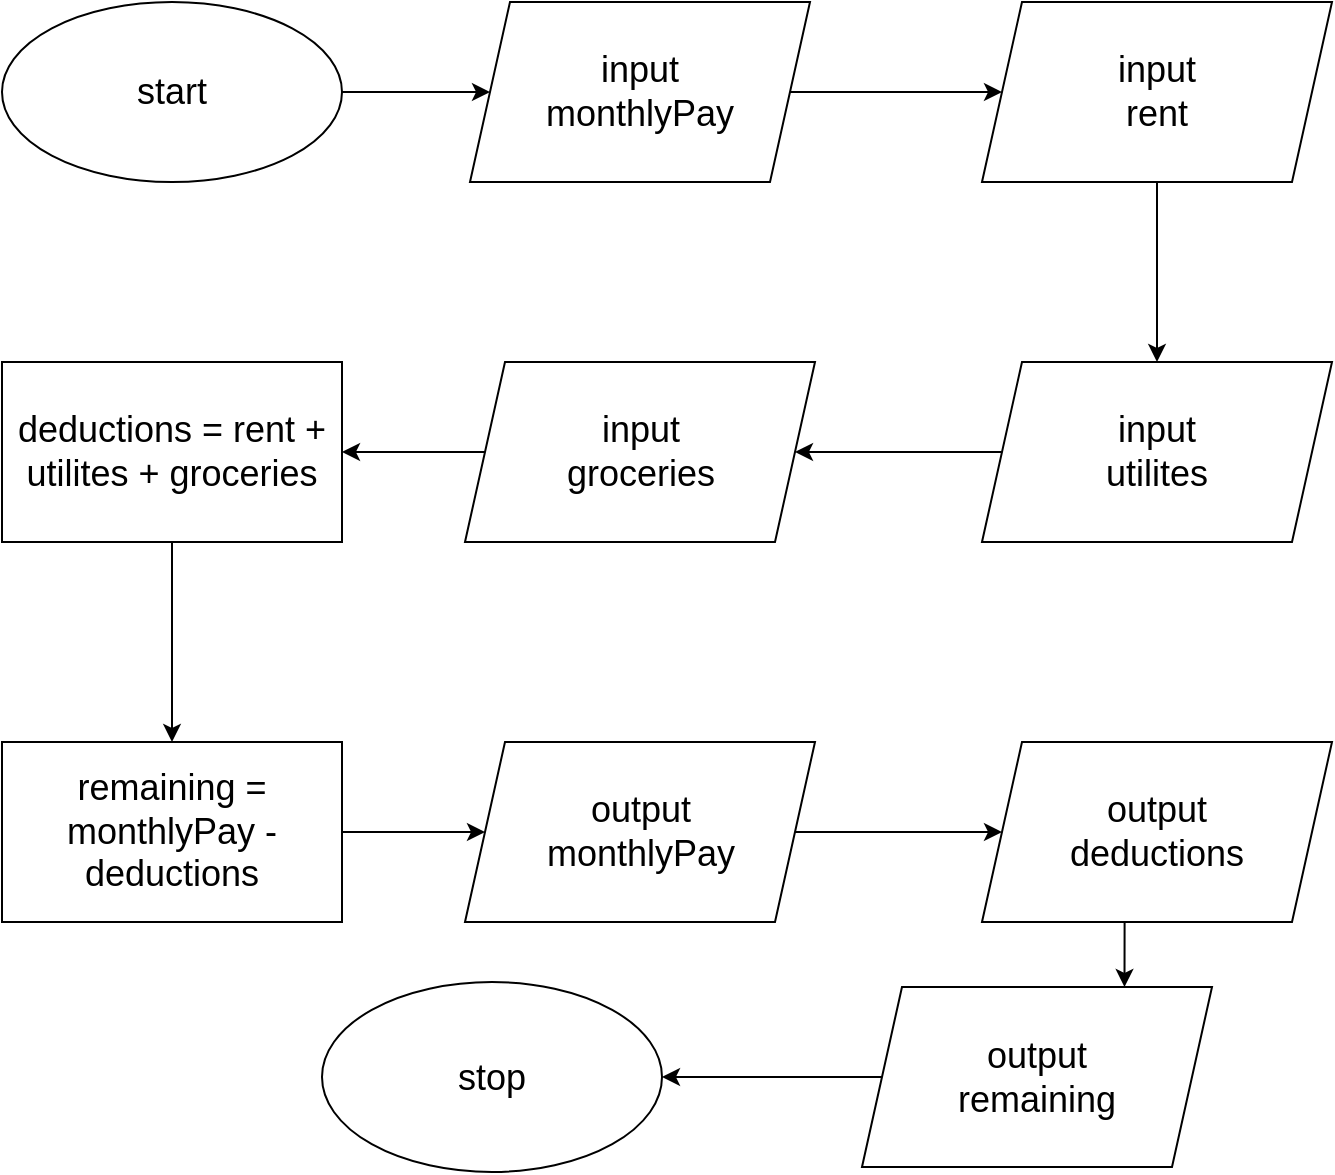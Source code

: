 <mxfile version="24.7.17">
  <diagram id="C5RBs43oDa-KdzZeNtuy" name="Page-1">
    <mxGraphModel dx="941" dy="644" grid="1" gridSize="10" guides="1" tooltips="1" connect="1" arrows="1" fold="1" page="1" pageScale="1" pageWidth="827" pageHeight="1169" math="0" shadow="0">
      <root>
        <mxCell id="WIyWlLk6GJQsqaUBKTNV-0" />
        <mxCell id="WIyWlLk6GJQsqaUBKTNV-1" parent="WIyWlLk6GJQsqaUBKTNV-0" />
        <mxCell id="tG1hGK9fX6ViWs7RZ0Ur-33" style="edgeStyle=orthogonalEdgeStyle;rounded=0;orthogonalLoop=1;jettySize=auto;html=1;exitX=0.5;exitY=1;exitDx=0;exitDy=0;entryX=0.5;entryY=0;entryDx=0;entryDy=0;" edge="1" parent="WIyWlLk6GJQsqaUBKTNV-1" source="tG1hGK9fX6ViWs7RZ0Ur-5" target="tG1hGK9fX6ViWs7RZ0Ur-24">
          <mxGeometry relative="1" as="geometry" />
        </mxCell>
        <mxCell id="tG1hGK9fX6ViWs7RZ0Ur-5" value="&lt;span style=&quot;font-size: 18px;&quot;&gt;deductions =&amp;nbsp;&lt;/span&gt;&lt;span style=&quot;font-size: 18px; background-color: initial;&quot;&gt;rent + utilites + groceries&lt;/span&gt;" style="rounded=0;whiteSpace=wrap;html=1;" vertex="1" parent="WIyWlLk6GJQsqaUBKTNV-1">
          <mxGeometry x="10" y="210" width="170" height="90" as="geometry" />
        </mxCell>
        <mxCell id="tG1hGK9fX6ViWs7RZ0Ur-28" style="edgeStyle=orthogonalEdgeStyle;rounded=0;orthogonalLoop=1;jettySize=auto;html=1;exitX=1;exitY=0.5;exitDx=0;exitDy=0;entryX=0;entryY=0.5;entryDx=0;entryDy=0;" edge="1" parent="WIyWlLk6GJQsqaUBKTNV-1" source="tG1hGK9fX6ViWs7RZ0Ur-7" target="tG1hGK9fX6ViWs7RZ0Ur-21">
          <mxGeometry relative="1" as="geometry" />
        </mxCell>
        <mxCell id="tG1hGK9fX6ViWs7RZ0Ur-7" value="&lt;font style=&quot;font-size: 18px;&quot;&gt;start&lt;/font&gt;" style="shape=ellipse;html=1;dashed=0;whiteSpace=wrap;perimeter=ellipsePerimeter;" vertex="1" parent="WIyWlLk6GJQsqaUBKTNV-1">
          <mxGeometry x="10" y="30" width="170" height="90" as="geometry" />
        </mxCell>
        <mxCell id="tG1hGK9fX6ViWs7RZ0Ur-8" value="&lt;font style=&quot;font-size: 18px;&quot;&gt;stop&lt;/font&gt;" style="shape=ellipse;html=1;dashed=0;whiteSpace=wrap;perimeter=ellipsePerimeter;" vertex="1" parent="WIyWlLk6GJQsqaUBKTNV-1">
          <mxGeometry x="170" y="520" width="170" height="95" as="geometry" />
        </mxCell>
        <mxCell id="tG1hGK9fX6ViWs7RZ0Ur-30" style="edgeStyle=orthogonalEdgeStyle;rounded=0;orthogonalLoop=1;jettySize=auto;html=1;exitX=0.5;exitY=1;exitDx=0;exitDy=0;entryX=0.5;entryY=0;entryDx=0;entryDy=0;" edge="1" parent="WIyWlLk6GJQsqaUBKTNV-1" source="tG1hGK9fX6ViWs7RZ0Ur-9" target="tG1hGK9fX6ViWs7RZ0Ur-22">
          <mxGeometry relative="1" as="geometry" />
        </mxCell>
        <mxCell id="tG1hGK9fX6ViWs7RZ0Ur-9" value="&lt;span style=&quot;font-size: 18px;&quot;&gt;input&lt;/span&gt;&lt;div&gt;&lt;span style=&quot;font-size: 18px;&quot;&gt;rent&lt;/span&gt;&lt;/div&gt;" style="shape=parallelogram;perimeter=parallelogramPerimeter;whiteSpace=wrap;html=1;fixedSize=1;" vertex="1" parent="WIyWlLk6GJQsqaUBKTNV-1">
          <mxGeometry x="500" y="30" width="175" height="90" as="geometry" />
        </mxCell>
        <mxCell id="tG1hGK9fX6ViWs7RZ0Ur-29" style="edgeStyle=orthogonalEdgeStyle;rounded=0;orthogonalLoop=1;jettySize=auto;html=1;exitX=1;exitY=0.5;exitDx=0;exitDy=0;entryX=0;entryY=0.5;entryDx=0;entryDy=0;" edge="1" parent="WIyWlLk6GJQsqaUBKTNV-1" source="tG1hGK9fX6ViWs7RZ0Ur-21" target="tG1hGK9fX6ViWs7RZ0Ur-9">
          <mxGeometry relative="1" as="geometry" />
        </mxCell>
        <mxCell id="tG1hGK9fX6ViWs7RZ0Ur-21" value="&lt;span style=&quot;font-size: 18px;&quot;&gt;input&lt;/span&gt;&lt;div&gt;&lt;span style=&quot;font-size: 18px;&quot;&gt;monthlyPay&lt;/span&gt;&lt;/div&gt;" style="shape=parallelogram;perimeter=parallelogramPerimeter;whiteSpace=wrap;html=1;fixedSize=1;" vertex="1" parent="WIyWlLk6GJQsqaUBKTNV-1">
          <mxGeometry x="244" y="30" width="170" height="90" as="geometry" />
        </mxCell>
        <mxCell id="tG1hGK9fX6ViWs7RZ0Ur-31" style="edgeStyle=orthogonalEdgeStyle;rounded=0;orthogonalLoop=1;jettySize=auto;html=1;exitX=0;exitY=0.5;exitDx=0;exitDy=0;entryX=1;entryY=0.5;entryDx=0;entryDy=0;" edge="1" parent="WIyWlLk6GJQsqaUBKTNV-1" source="tG1hGK9fX6ViWs7RZ0Ur-22" target="tG1hGK9fX6ViWs7RZ0Ur-23">
          <mxGeometry relative="1" as="geometry" />
        </mxCell>
        <mxCell id="tG1hGK9fX6ViWs7RZ0Ur-22" value="&lt;span style=&quot;font-size: 18px;&quot;&gt;input&lt;/span&gt;&lt;div&gt;&lt;span style=&quot;font-size: 18px;&quot;&gt;utilites&lt;/span&gt;&lt;/div&gt;" style="shape=parallelogram;perimeter=parallelogramPerimeter;whiteSpace=wrap;html=1;fixedSize=1;" vertex="1" parent="WIyWlLk6GJQsqaUBKTNV-1">
          <mxGeometry x="500" y="210" width="175" height="90" as="geometry" />
        </mxCell>
        <mxCell id="tG1hGK9fX6ViWs7RZ0Ur-32" style="edgeStyle=orthogonalEdgeStyle;rounded=0;orthogonalLoop=1;jettySize=auto;html=1;exitX=0;exitY=0.5;exitDx=0;exitDy=0;entryX=1;entryY=0.5;entryDx=0;entryDy=0;" edge="1" parent="WIyWlLk6GJQsqaUBKTNV-1" source="tG1hGK9fX6ViWs7RZ0Ur-23" target="tG1hGK9fX6ViWs7RZ0Ur-5">
          <mxGeometry relative="1" as="geometry" />
        </mxCell>
        <mxCell id="tG1hGK9fX6ViWs7RZ0Ur-23" value="&lt;span style=&quot;font-size: 18px;&quot;&gt;input&lt;/span&gt;&lt;div&gt;&lt;span style=&quot;font-size: 18px;&quot;&gt;groceries&lt;/span&gt;&lt;/div&gt;" style="shape=parallelogram;perimeter=parallelogramPerimeter;whiteSpace=wrap;html=1;fixedSize=1;" vertex="1" parent="WIyWlLk6GJQsqaUBKTNV-1">
          <mxGeometry x="241.5" y="210" width="175" height="90" as="geometry" />
        </mxCell>
        <mxCell id="tG1hGK9fX6ViWs7RZ0Ur-34" style="edgeStyle=orthogonalEdgeStyle;rounded=0;orthogonalLoop=1;jettySize=auto;html=1;exitX=1;exitY=0.5;exitDx=0;exitDy=0;entryX=0;entryY=0.5;entryDx=0;entryDy=0;" edge="1" parent="WIyWlLk6GJQsqaUBKTNV-1" source="tG1hGK9fX6ViWs7RZ0Ur-24" target="tG1hGK9fX6ViWs7RZ0Ur-25">
          <mxGeometry relative="1" as="geometry" />
        </mxCell>
        <mxCell id="tG1hGK9fX6ViWs7RZ0Ur-24" value="&lt;span style=&quot;font-size: 18px;&quot;&gt;remaining =&lt;/span&gt;&lt;div&gt;&lt;span style=&quot;font-size: 18px; background-color: initial;&quot;&gt;monthlyPay - deductions&lt;/span&gt;&lt;/div&gt;" style="rounded=0;whiteSpace=wrap;html=1;" vertex="1" parent="WIyWlLk6GJQsqaUBKTNV-1">
          <mxGeometry x="10" y="400" width="170" height="90" as="geometry" />
        </mxCell>
        <mxCell id="tG1hGK9fX6ViWs7RZ0Ur-35" style="edgeStyle=orthogonalEdgeStyle;rounded=0;orthogonalLoop=1;jettySize=auto;html=1;exitX=1;exitY=0.5;exitDx=0;exitDy=0;entryX=0;entryY=0.5;entryDx=0;entryDy=0;" edge="1" parent="WIyWlLk6GJQsqaUBKTNV-1" source="tG1hGK9fX6ViWs7RZ0Ur-25" target="tG1hGK9fX6ViWs7RZ0Ur-26">
          <mxGeometry relative="1" as="geometry" />
        </mxCell>
        <mxCell id="tG1hGK9fX6ViWs7RZ0Ur-25" value="&lt;span style=&quot;font-size: 18px;&quot;&gt;output&lt;/span&gt;&lt;div&gt;&lt;span style=&quot;font-size: 18px;&quot;&gt;monthlyPay&lt;/span&gt;&lt;/div&gt;" style="shape=parallelogram;perimeter=parallelogramPerimeter;whiteSpace=wrap;html=1;fixedSize=1;" vertex="1" parent="WIyWlLk6GJQsqaUBKTNV-1">
          <mxGeometry x="241.5" y="400" width="175" height="90" as="geometry" />
        </mxCell>
        <mxCell id="tG1hGK9fX6ViWs7RZ0Ur-36" style="edgeStyle=orthogonalEdgeStyle;rounded=0;orthogonalLoop=1;jettySize=auto;html=1;exitX=0.5;exitY=1;exitDx=0;exitDy=0;entryX=0.75;entryY=0;entryDx=0;entryDy=0;" edge="1" parent="WIyWlLk6GJQsqaUBKTNV-1" source="tG1hGK9fX6ViWs7RZ0Ur-26" target="tG1hGK9fX6ViWs7RZ0Ur-27">
          <mxGeometry relative="1" as="geometry" />
        </mxCell>
        <mxCell id="tG1hGK9fX6ViWs7RZ0Ur-26" value="&lt;span style=&quot;font-size: 18px;&quot;&gt;output&lt;/span&gt;&lt;div&gt;&lt;span style=&quot;font-size: 18px;&quot;&gt;deductions&lt;/span&gt;&lt;/div&gt;" style="shape=parallelogram;perimeter=parallelogramPerimeter;whiteSpace=wrap;html=1;fixedSize=1;" vertex="1" parent="WIyWlLk6GJQsqaUBKTNV-1">
          <mxGeometry x="500" y="400" width="175" height="90" as="geometry" />
        </mxCell>
        <mxCell id="tG1hGK9fX6ViWs7RZ0Ur-37" style="edgeStyle=orthogonalEdgeStyle;rounded=0;orthogonalLoop=1;jettySize=auto;html=1;exitX=0;exitY=0.5;exitDx=0;exitDy=0;entryX=1;entryY=0.5;entryDx=0;entryDy=0;" edge="1" parent="WIyWlLk6GJQsqaUBKTNV-1" source="tG1hGK9fX6ViWs7RZ0Ur-27" target="tG1hGK9fX6ViWs7RZ0Ur-8">
          <mxGeometry relative="1" as="geometry" />
        </mxCell>
        <mxCell id="tG1hGK9fX6ViWs7RZ0Ur-27" value="&lt;span style=&quot;font-size: 18px;&quot;&gt;output&lt;/span&gt;&lt;div&gt;&lt;span style=&quot;font-size: 18px;&quot;&gt;remaining&lt;/span&gt;&lt;/div&gt;" style="shape=parallelogram;perimeter=parallelogramPerimeter;whiteSpace=wrap;html=1;fixedSize=1;" vertex="1" parent="WIyWlLk6GJQsqaUBKTNV-1">
          <mxGeometry x="440" y="522.5" width="175" height="90" as="geometry" />
        </mxCell>
      </root>
    </mxGraphModel>
  </diagram>
</mxfile>

